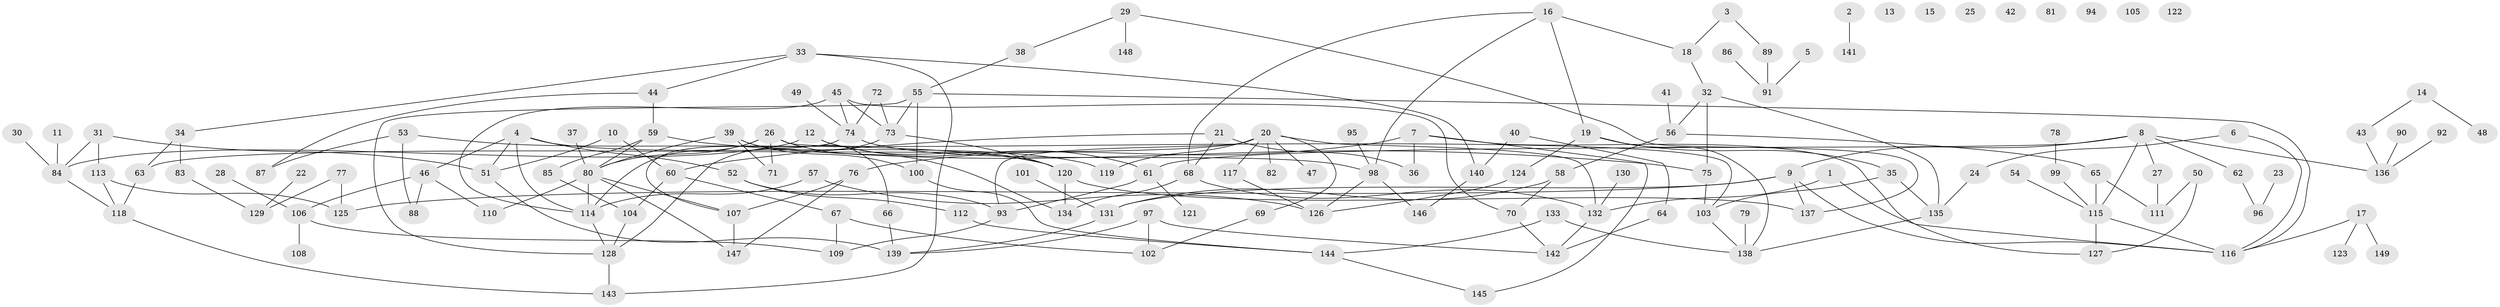 // coarse degree distribution, {2: 0.20192307692307693, 1: 0.20192307692307693, 5: 0.10576923076923077, 9: 0.028846153846153848, 8: 0.028846153846153848, 6: 0.038461538461538464, 0: 0.07692307692307693, 3: 0.17307692307692307, 4: 0.1346153846153846, 7: 0.009615384615384616}
// Generated by graph-tools (version 1.1) at 2025/23/03/03/25 07:23:29]
// undirected, 149 vertices, 202 edges
graph export_dot {
graph [start="1"]
  node [color=gray90,style=filled];
  1;
  2;
  3;
  4;
  5;
  6;
  7;
  8;
  9;
  10;
  11;
  12;
  13;
  14;
  15;
  16;
  17;
  18;
  19;
  20;
  21;
  22;
  23;
  24;
  25;
  26;
  27;
  28;
  29;
  30;
  31;
  32;
  33;
  34;
  35;
  36;
  37;
  38;
  39;
  40;
  41;
  42;
  43;
  44;
  45;
  46;
  47;
  48;
  49;
  50;
  51;
  52;
  53;
  54;
  55;
  56;
  57;
  58;
  59;
  60;
  61;
  62;
  63;
  64;
  65;
  66;
  67;
  68;
  69;
  70;
  71;
  72;
  73;
  74;
  75;
  76;
  77;
  78;
  79;
  80;
  81;
  82;
  83;
  84;
  85;
  86;
  87;
  88;
  89;
  90;
  91;
  92;
  93;
  94;
  95;
  96;
  97;
  98;
  99;
  100;
  101;
  102;
  103;
  104;
  105;
  106;
  107;
  108;
  109;
  110;
  111;
  112;
  113;
  114;
  115;
  116;
  117;
  118;
  119;
  120;
  121;
  122;
  123;
  124;
  125;
  126;
  127;
  128;
  129;
  130;
  131;
  132;
  133;
  134;
  135;
  136;
  137;
  138;
  139;
  140;
  141;
  142;
  143;
  144;
  145;
  146;
  147;
  148;
  149;
  1 -- 116;
  1 -- 132;
  2 -- 141;
  3 -- 18;
  3 -- 89;
  4 -- 46;
  4 -- 51;
  4 -- 52;
  4 -- 114;
  4 -- 119;
  5 -- 91;
  6 -- 24;
  6 -- 116;
  7 -- 36;
  7 -- 76;
  7 -- 127;
  7 -- 145;
  8 -- 9;
  8 -- 27;
  8 -- 61;
  8 -- 62;
  8 -- 115;
  8 -- 136;
  9 -- 116;
  9 -- 125;
  9 -- 131;
  9 -- 137;
  10 -- 51;
  10 -- 60;
  11 -- 84;
  12 -- 61;
  12 -- 84;
  12 -- 120;
  14 -- 43;
  14 -- 48;
  16 -- 18;
  16 -- 19;
  16 -- 68;
  16 -- 98;
  17 -- 116;
  17 -- 123;
  17 -- 149;
  18 -- 32;
  19 -- 35;
  19 -- 124;
  19 -- 138;
  20 -- 47;
  20 -- 63;
  20 -- 69;
  20 -- 82;
  20 -- 93;
  20 -- 117;
  20 -- 119;
  20 -- 132;
  21 -- 36;
  21 -- 60;
  21 -- 68;
  22 -- 129;
  23 -- 96;
  24 -- 135;
  26 -- 71;
  26 -- 80;
  26 -- 103;
  26 -- 114;
  26 -- 134;
  27 -- 111;
  28 -- 106;
  29 -- 38;
  29 -- 137;
  29 -- 148;
  30 -- 84;
  31 -- 51;
  31 -- 84;
  31 -- 113;
  32 -- 56;
  32 -- 75;
  32 -- 135;
  33 -- 34;
  33 -- 44;
  33 -- 140;
  33 -- 143;
  34 -- 63;
  34 -- 83;
  35 -- 103;
  35 -- 135;
  37 -- 80;
  38 -- 55;
  39 -- 66;
  39 -- 71;
  39 -- 80;
  39 -- 100;
  40 -- 64;
  40 -- 140;
  41 -- 56;
  43 -- 136;
  44 -- 59;
  44 -- 87;
  45 -- 70;
  45 -- 73;
  45 -- 74;
  45 -- 114;
  46 -- 88;
  46 -- 106;
  46 -- 110;
  49 -- 74;
  50 -- 111;
  50 -- 127;
  51 -- 139;
  52 -- 93;
  52 -- 112;
  53 -- 87;
  53 -- 88;
  53 -- 120;
  54 -- 115;
  55 -- 73;
  55 -- 100;
  55 -- 116;
  55 -- 128;
  56 -- 58;
  56 -- 65;
  57 -- 114;
  57 -- 126;
  58 -- 70;
  58 -- 131;
  59 -- 75;
  59 -- 80;
  59 -- 85;
  60 -- 67;
  60 -- 104;
  61 -- 93;
  61 -- 121;
  62 -- 96;
  63 -- 118;
  64 -- 142;
  65 -- 111;
  65 -- 115;
  66 -- 139;
  67 -- 102;
  67 -- 109;
  68 -- 132;
  68 -- 134;
  69 -- 102;
  70 -- 142;
  72 -- 73;
  72 -- 74;
  73 -- 120;
  73 -- 128;
  74 -- 98;
  74 -- 107;
  75 -- 103;
  76 -- 107;
  76 -- 147;
  77 -- 125;
  77 -- 129;
  78 -- 99;
  79 -- 138;
  80 -- 107;
  80 -- 110;
  80 -- 114;
  80 -- 147;
  83 -- 129;
  84 -- 118;
  85 -- 104;
  86 -- 91;
  89 -- 91;
  90 -- 136;
  92 -- 136;
  93 -- 109;
  95 -- 98;
  97 -- 102;
  97 -- 139;
  97 -- 142;
  98 -- 126;
  98 -- 146;
  99 -- 115;
  100 -- 144;
  101 -- 131;
  103 -- 138;
  104 -- 128;
  106 -- 108;
  106 -- 109;
  107 -- 147;
  112 -- 144;
  113 -- 118;
  113 -- 125;
  114 -- 128;
  115 -- 116;
  115 -- 127;
  117 -- 126;
  118 -- 143;
  120 -- 134;
  120 -- 137;
  124 -- 126;
  128 -- 143;
  130 -- 132;
  131 -- 139;
  132 -- 142;
  133 -- 138;
  133 -- 144;
  135 -- 138;
  140 -- 146;
  144 -- 145;
}
